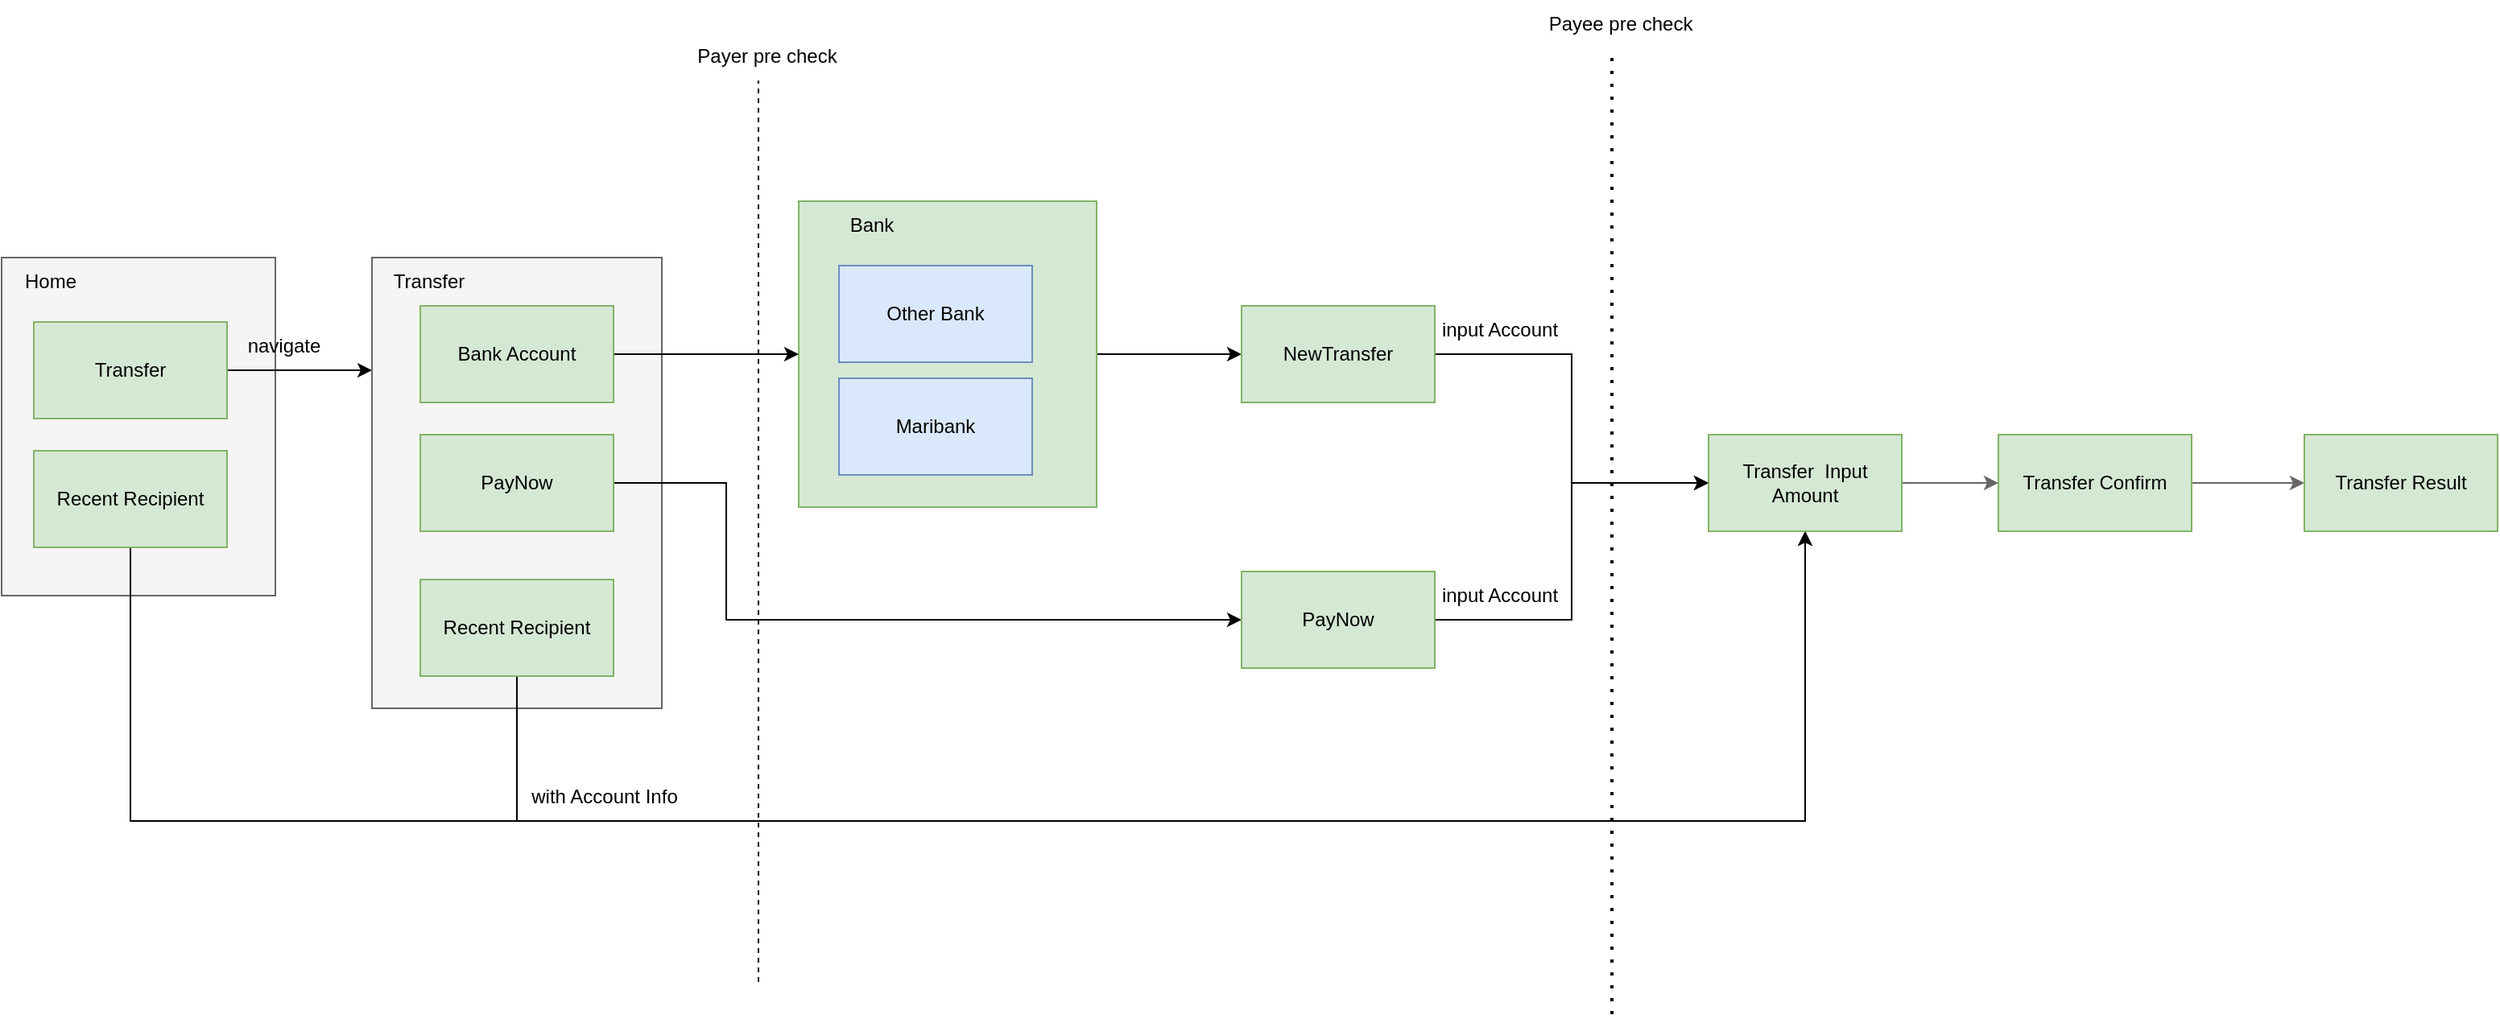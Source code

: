 <mxfile version="20.0.4" type="github">
  <diagram id="bX5sPl4p7DwddH2O-ysd" name="Page-1">
    <mxGraphModel dx="1234" dy="793" grid="1" gridSize="10" guides="1" tooltips="1" connect="1" arrows="1" fold="1" page="1" pageScale="1" pageWidth="827" pageHeight="1169" math="0" shadow="0">
      <root>
        <mxCell id="0" />
        <mxCell id="1" parent="0" />
        <mxCell id="V3oViIxJNqCeqKLx3S1p-10" style="edgeStyle=orthogonalEdgeStyle;rounded=0;orthogonalLoop=1;jettySize=auto;html=1;" edge="1" parent="1" source="V3oViIxJNqCeqKLx3S1p-1" target="V3oViIxJNqCeqKLx3S1p-5">
          <mxGeometry relative="1" as="geometry" />
        </mxCell>
        <mxCell id="V3oViIxJNqCeqKLx3S1p-1" value="" style="rounded=0;whiteSpace=wrap;html=1;fillColor=#d5e8d4;strokeColor=#82b366;" vertex="1" parent="1">
          <mxGeometry x="535" y="135" width="185" height="190" as="geometry" />
        </mxCell>
        <mxCell id="ZQvtZ0A3CkWybkyIGqYU-2" value="" style="rounded=0;whiteSpace=wrap;html=1;fillColor=#f5f5f5;fontColor=#333333;strokeColor=#666666;" parent="1" vertex="1">
          <mxGeometry x="40" y="170" width="170" height="210" as="geometry" />
        </mxCell>
        <mxCell id="ZQvtZ0A3CkWybkyIGqYU-11" style="edgeStyle=orthogonalEdgeStyle;rounded=0;orthogonalLoop=1;jettySize=auto;html=1;entryX=0;entryY=0.25;entryDx=0;entryDy=0;" parent="1" source="ZQvtZ0A3CkWybkyIGqYU-1" target="ZQvtZ0A3CkWybkyIGqYU-5" edge="1">
          <mxGeometry relative="1" as="geometry" />
        </mxCell>
        <mxCell id="ZQvtZ0A3CkWybkyIGqYU-1" value="Transfer" style="rounded=0;whiteSpace=wrap;html=1;fillColor=#d5e8d4;strokeColor=#82b366;" parent="1" vertex="1">
          <mxGeometry x="60" y="210" width="120" height="60" as="geometry" />
        </mxCell>
        <mxCell id="ZQvtZ0A3CkWybkyIGqYU-3" value="Home" style="text;html=1;align=center;verticalAlign=middle;resizable=0;points=[];autosize=1;strokeColor=none;fillColor=none;" parent="1" vertex="1">
          <mxGeometry x="40" y="170" width="60" height="30" as="geometry" />
        </mxCell>
        <mxCell id="V3oViIxJNqCeqKLx3S1p-16" style="edgeStyle=orthogonalEdgeStyle;rounded=0;orthogonalLoop=1;jettySize=auto;html=1;entryX=0.5;entryY=1;entryDx=0;entryDy=0;" edge="1" parent="1" source="ZQvtZ0A3CkWybkyIGqYU-4" target="ZQvtZ0A3CkWybkyIGqYU-28">
          <mxGeometry relative="1" as="geometry">
            <mxPoint x="980" y="550" as="targetPoint" />
            <Array as="points">
              <mxPoint x="120" y="520" />
              <mxPoint x="1160" y="520" />
            </Array>
          </mxGeometry>
        </mxCell>
        <mxCell id="ZQvtZ0A3CkWybkyIGqYU-4" value="Recent Recipient" style="rounded=0;whiteSpace=wrap;html=1;fillColor=#d5e8d4;strokeColor=#82b366;" parent="1" vertex="1">
          <mxGeometry x="60" y="290" width="120" height="60" as="geometry" />
        </mxCell>
        <mxCell id="ZQvtZ0A3CkWybkyIGqYU-5" value="" style="rounded=0;whiteSpace=wrap;html=1;fillColor=#f5f5f5;fontColor=#333333;strokeColor=#666666;" parent="1" vertex="1">
          <mxGeometry x="270" y="170" width="180" height="280" as="geometry" />
        </mxCell>
        <mxCell id="ZQvtZ0A3CkWybkyIGqYU-6" value="Transfer" style="text;html=1;align=center;verticalAlign=middle;resizable=0;points=[];autosize=1;strokeColor=none;fillColor=none;" parent="1" vertex="1">
          <mxGeometry x="270" y="170" width="70" height="30" as="geometry" />
        </mxCell>
        <mxCell id="V3oViIxJNqCeqKLx3S1p-4" style="edgeStyle=orthogonalEdgeStyle;rounded=0;orthogonalLoop=1;jettySize=auto;html=1;" edge="1" parent="1" source="ZQvtZ0A3CkWybkyIGqYU-7" target="V3oViIxJNqCeqKLx3S1p-1">
          <mxGeometry relative="1" as="geometry" />
        </mxCell>
        <mxCell id="ZQvtZ0A3CkWybkyIGqYU-7" value="Bank Account" style="rounded=0;whiteSpace=wrap;html=1;fillColor=#d5e8d4;strokeColor=#82b366;" parent="1" vertex="1">
          <mxGeometry x="300" y="200" width="120" height="60" as="geometry" />
        </mxCell>
        <mxCell id="V3oViIxJNqCeqKLx3S1p-3" style="edgeStyle=orthogonalEdgeStyle;rounded=0;orthogonalLoop=1;jettySize=auto;html=1;entryX=0;entryY=0.5;entryDx=0;entryDy=0;" edge="1" parent="1" source="ZQvtZ0A3CkWybkyIGqYU-8" target="ZQvtZ0A3CkWybkyIGqYU-13">
          <mxGeometry relative="1" as="geometry">
            <Array as="points">
              <mxPoint x="490" y="310" />
              <mxPoint x="490" y="395" />
              <mxPoint x="800" y="395" />
            </Array>
          </mxGeometry>
        </mxCell>
        <mxCell id="ZQvtZ0A3CkWybkyIGqYU-8" value="PayNow" style="rounded=0;whiteSpace=wrap;html=1;fillColor=#d5e8d4;strokeColor=#82b366;" parent="1" vertex="1">
          <mxGeometry x="300" y="280" width="120" height="60" as="geometry" />
        </mxCell>
        <mxCell id="V3oViIxJNqCeqKLx3S1p-15" style="edgeStyle=orthogonalEdgeStyle;rounded=0;orthogonalLoop=1;jettySize=auto;html=1;" edge="1" parent="1" source="ZQvtZ0A3CkWybkyIGqYU-10" target="ZQvtZ0A3CkWybkyIGqYU-28">
          <mxGeometry relative="1" as="geometry">
            <mxPoint x="1050" y="630" as="targetPoint" />
            <Array as="points">
              <mxPoint x="360" y="520" />
              <mxPoint x="1160" y="520" />
            </Array>
          </mxGeometry>
        </mxCell>
        <mxCell id="ZQvtZ0A3CkWybkyIGqYU-10" value="Recent Recipient" style="rounded=0;whiteSpace=wrap;html=1;fillColor=#d5e8d4;strokeColor=#82b366;" parent="1" vertex="1">
          <mxGeometry x="300" y="370" width="120" height="60" as="geometry" />
        </mxCell>
        <mxCell id="ZQvtZ0A3CkWybkyIGqYU-12" value="navigate" style="text;html=1;align=center;verticalAlign=middle;resizable=0;points=[];autosize=1;strokeColor=none;fillColor=none;" parent="1" vertex="1">
          <mxGeometry x="180" y="210" width="70" height="30" as="geometry" />
        </mxCell>
        <mxCell id="V3oViIxJNqCeqKLx3S1p-11" style="edgeStyle=orthogonalEdgeStyle;rounded=0;orthogonalLoop=1;jettySize=auto;html=1;entryX=0;entryY=0.5;entryDx=0;entryDy=0;" edge="1" parent="1" source="ZQvtZ0A3CkWybkyIGqYU-13" target="ZQvtZ0A3CkWybkyIGqYU-28">
          <mxGeometry relative="1" as="geometry" />
        </mxCell>
        <mxCell id="ZQvtZ0A3CkWybkyIGqYU-13" value="PayNow" style="rounded=0;whiteSpace=wrap;html=1;fillColor=#d5e8d4;strokeColor=#82b366;" parent="1" vertex="1">
          <mxGeometry x="810" y="365" width="120" height="60" as="geometry" />
        </mxCell>
        <mxCell id="ZQvtZ0A3CkWybkyIGqYU-16" value="&lt;span style=&quot;&quot;&gt;Other Bank&lt;/span&gt;" style="rounded=0;whiteSpace=wrap;html=1;fontFamily=Helvetica;fontSize=12;fontColor=default;align=center;strokeColor=#6c8ebf;fillColor=#dae8fc;" parent="1" vertex="1">
          <mxGeometry x="560" y="175" width="120" height="60" as="geometry" />
        </mxCell>
        <mxCell id="ZQvtZ0A3CkWybkyIGqYU-17" value="&lt;span style=&quot;&quot;&gt;Maribank&lt;/span&gt;" style="rounded=0;whiteSpace=wrap;html=1;fontFamily=Helvetica;fontSize=12;align=center;strokeColor=#6c8ebf;fillColor=#dae8fc;" parent="1" vertex="1">
          <mxGeometry x="560" y="245" width="120" height="60" as="geometry" />
        </mxCell>
        <mxCell id="ZQvtZ0A3CkWybkyIGqYU-37" value="" style="edgeStyle=orthogonalEdgeStyle;rounded=0;orthogonalLoop=1;jettySize=auto;html=1;fillColor=#f5f5f5;strokeColor=#666666;" parent="1" source="ZQvtZ0A3CkWybkyIGqYU-28" target="ZQvtZ0A3CkWybkyIGqYU-35" edge="1">
          <mxGeometry relative="1" as="geometry" />
        </mxCell>
        <mxCell id="ZQvtZ0A3CkWybkyIGqYU-28" value="Transfer&amp;nbsp; Input Amount" style="rounded=0;whiteSpace=wrap;html=1;fillColor=#d5e8d4;strokeColor=#82b366;" parent="1" vertex="1">
          <mxGeometry x="1100" y="280" width="120" height="60" as="geometry" />
        </mxCell>
        <mxCell id="ZQvtZ0A3CkWybkyIGqYU-30" value="" style="edgeStyle=orthogonalEdgeStyle;rounded=0;orthogonalLoop=1;jettySize=auto;html=1;exitX=1;exitY=0.5;exitDx=0;exitDy=0;entryX=0;entryY=0.5;entryDx=0;entryDy=0;" parent="1" source="V3oViIxJNqCeqKLx3S1p-5" target="ZQvtZ0A3CkWybkyIGqYU-28" edge="1">
          <mxGeometry relative="1" as="geometry">
            <mxPoint x="1150" y="330" as="sourcePoint" />
          </mxGeometry>
        </mxCell>
        <mxCell id="ZQvtZ0A3CkWybkyIGqYU-38" value="" style="edgeStyle=orthogonalEdgeStyle;rounded=0;orthogonalLoop=1;jettySize=auto;html=1;fillColor=#f5f5f5;strokeColor=#666666;" parent="1" source="ZQvtZ0A3CkWybkyIGqYU-35" target="ZQvtZ0A3CkWybkyIGqYU-36" edge="1">
          <mxGeometry relative="1" as="geometry" />
        </mxCell>
        <mxCell id="ZQvtZ0A3CkWybkyIGqYU-35" value="Transfer Confirm" style="rounded=0;whiteSpace=wrap;html=1;fillColor=#d5e8d4;strokeColor=#82b366;" parent="1" vertex="1">
          <mxGeometry x="1280" y="280" width="120" height="60" as="geometry" />
        </mxCell>
        <mxCell id="ZQvtZ0A3CkWybkyIGqYU-36" value="Transfer Result" style="rounded=0;whiteSpace=wrap;html=1;fillColor=#d5e8d4;strokeColor=#82b366;" parent="1" vertex="1">
          <mxGeometry x="1470" y="280" width="120" height="60" as="geometry" />
        </mxCell>
        <mxCell id="V3oViIxJNqCeqKLx3S1p-2" value="Bank" style="text;html=1;align=center;verticalAlign=middle;resizable=0;points=[];autosize=1;strokeColor=none;fillColor=none;" vertex="1" parent="1">
          <mxGeometry x="555" y="135" width="50" height="30" as="geometry" />
        </mxCell>
        <mxCell id="V3oViIxJNqCeqKLx3S1p-5" value="NewTransfer" style="rounded=0;whiteSpace=wrap;html=1;fillColor=#d5e8d4;strokeColor=#82b366;" vertex="1" parent="1">
          <mxGeometry x="810" y="200" width="120" height="60" as="geometry" />
        </mxCell>
        <mxCell id="V3oViIxJNqCeqKLx3S1p-6" value="" style="endArrow=none;dashed=1;html=1;rounded=0;" edge="1" parent="1">
          <mxGeometry width="50" height="50" relative="1" as="geometry">
            <mxPoint x="510" y="620" as="sourcePoint" />
            <mxPoint x="510" y="60" as="targetPoint" />
          </mxGeometry>
        </mxCell>
        <mxCell id="V3oViIxJNqCeqKLx3S1p-7" value="Payer pre check" style="text;html=1;align=center;verticalAlign=middle;resizable=0;points=[];autosize=1;strokeColor=none;fillColor=none;" vertex="1" parent="1">
          <mxGeometry x="460" y="30" width="110" height="30" as="geometry" />
        </mxCell>
        <mxCell id="V3oViIxJNqCeqKLx3S1p-13" value="" style="endArrow=none;dashed=1;html=1;dashPattern=1 3;strokeWidth=2;rounded=0;" edge="1" parent="1">
          <mxGeometry width="50" height="50" relative="1" as="geometry">
            <mxPoint x="1040" y="640" as="sourcePoint" />
            <mxPoint x="1040" y="40" as="targetPoint" />
          </mxGeometry>
        </mxCell>
        <mxCell id="V3oViIxJNqCeqKLx3S1p-14" value="Payee pre check" style="text;html=1;align=center;verticalAlign=middle;resizable=0;points=[];autosize=1;strokeColor=none;fillColor=none;" vertex="1" parent="1">
          <mxGeometry x="990" y="10" width="110" height="30" as="geometry" />
        </mxCell>
        <mxCell id="V3oViIxJNqCeqKLx3S1p-17" value="input Account" style="text;html=1;align=center;verticalAlign=middle;resizable=0;points=[];autosize=1;strokeColor=none;fillColor=none;" vertex="1" parent="1">
          <mxGeometry x="920" y="365" width="100" height="30" as="geometry" />
        </mxCell>
        <mxCell id="V3oViIxJNqCeqKLx3S1p-18" value="input Account" style="text;html=1;align=center;verticalAlign=middle;resizable=0;points=[];autosize=1;strokeColor=none;fillColor=none;" vertex="1" parent="1">
          <mxGeometry x="920" y="200" width="100" height="30" as="geometry" />
        </mxCell>
        <mxCell id="V3oViIxJNqCeqKLx3S1p-20" value="with Account Info" style="text;html=1;align=center;verticalAlign=middle;resizable=0;points=[];autosize=1;strokeColor=none;fillColor=none;" vertex="1" parent="1">
          <mxGeometry x="359" y="490" width="110" height="30" as="geometry" />
        </mxCell>
      </root>
    </mxGraphModel>
  </diagram>
</mxfile>
